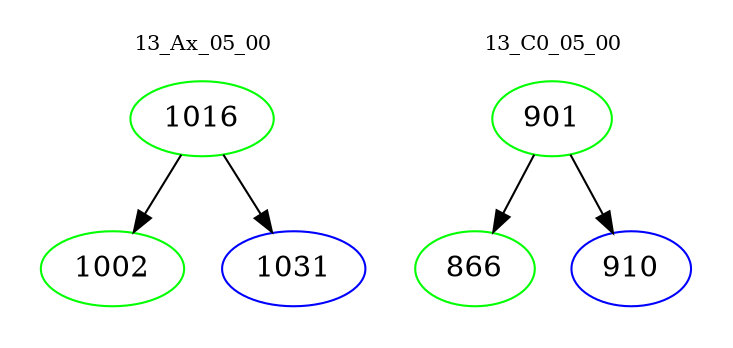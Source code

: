 digraph{
subgraph cluster_0 {
color = white
label = "13_Ax_05_00";
fontsize=10;
T0_1016 [label="1016", color="green"]
T0_1016 -> T0_1002 [color="black"]
T0_1002 [label="1002", color="green"]
T0_1016 -> T0_1031 [color="black"]
T0_1031 [label="1031", color="blue"]
}
subgraph cluster_1 {
color = white
label = "13_C0_05_00";
fontsize=10;
T1_901 [label="901", color="green"]
T1_901 -> T1_866 [color="black"]
T1_866 [label="866", color="green"]
T1_901 -> T1_910 [color="black"]
T1_910 [label="910", color="blue"]
}
}
